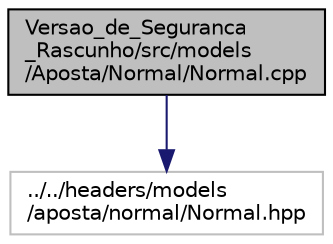 digraph "Versao_de_Seguranca_Rascunho/src/models/Aposta/Normal/Normal.cpp"
{
 // LATEX_PDF_SIZE
  edge [fontname="Helvetica",fontsize="10",labelfontname="Helvetica",labelfontsize="10"];
  node [fontname="Helvetica",fontsize="10",shape=record];
  Node1 [label="Versao_de_Seguranca\l_Rascunho/src/models\l/Aposta/Normal/Normal.cpp",height=0.2,width=0.4,color="black", fillcolor="grey75", style="filled", fontcolor="black",tooltip=" "];
  Node1 -> Node2 [color="midnightblue",fontsize="10",style="solid",fontname="Helvetica"];
  Node2 [label="../../headers/models\l/aposta/normal/Normal.hpp",height=0.2,width=0.4,color="grey75", fillcolor="white", style="filled",tooltip=" "];
}
